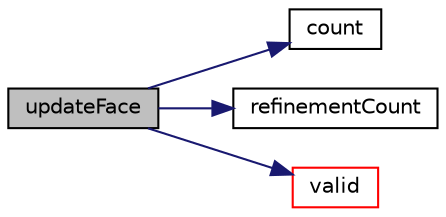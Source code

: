 digraph "updateFace"
{
  bgcolor="transparent";
  edge [fontname="Helvetica",fontsize="10",labelfontname="Helvetica",labelfontsize="10"];
  node [fontname="Helvetica",fontsize="10",shape=record];
  rankdir="LR";
  Node548 [label="updateFace",height=0.2,width=0.4,color="black", fillcolor="grey75", style="filled", fontcolor="black"];
  Node548 -> Node549 [color="midnightblue",fontsize="10",style="solid",fontname="Helvetica"];
  Node549 [label="count",height=0.2,width=0.4,color="black",URL="$a22453.html#a4a16b1dc7b90b6c93b996d7a6be2120d"];
  Node548 -> Node550 [color="midnightblue",fontsize="10",style="solid",fontname="Helvetica"];
  Node550 [label="refinementCount",height=0.2,width=0.4,color="black",URL="$a22453.html#a8f2e46be91b3ad951ef86c6bd61c0ee5"];
  Node548 -> Node551 [color="midnightblue",fontsize="10",style="solid",fontname="Helvetica"];
  Node551 [label="valid",height=0.2,width=0.4,color="red",URL="$a22453.html#aa4ad85c1548bba1f67ef9566c82f7baa",tooltip="Check whether origin has been changed at all or. "];
}
